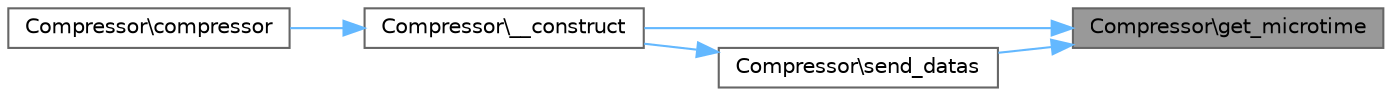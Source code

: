 digraph "Compressor\get_microtime"
{
 // LATEX_PDF_SIZE
  bgcolor="transparent";
  edge [fontname=Helvetica,fontsize=10,labelfontname=Helvetica,labelfontsize=10];
  node [fontname=Helvetica,fontsize=10,shape=box,height=0.2,width=0.4];
  rankdir="RL";
  Node1 [id="Node000001",label="Compressor\\get_microtime",height=0.2,width=0.4,color="gray40", fillcolor="grey60", style="filled", fontcolor="black",tooltip=" "];
  Node1 -> Node2 [id="edge1_Node000001_Node000002",dir="back",color="steelblue1",style="solid",tooltip=" "];
  Node2 [id="Node000002",label="Compressor\\__construct",height=0.2,width=0.4,color="grey40", fillcolor="white", style="filled",URL="$class_compressor.html#ac47387c1eb9c18a0136c4e3968fb7856",tooltip=" "];
  Node2 -> Node3 [id="edge2_Node000002_Node000003",dir="back",color="steelblue1",style="solid",tooltip=" "];
  Node3 [id="Node000003",label="Compressor\\compressor",height=0.2,width=0.4,color="grey40", fillcolor="white", style="filled",URL="$class_compressor.html#a9d586ba7c1b1090b0b959217b42e227f",tooltip=" "];
  Node1 -> Node4 [id="edge3_Node000001_Node000004",dir="back",color="steelblue1",style="solid",tooltip=" "];
  Node4 [id="Node000004",label="Compressor\\send_datas",height=0.2,width=0.4,color="grey40", fillcolor="white", style="filled",URL="$class_compressor.html#ac02ce678d861d0d2be67d9455a1ee26e",tooltip=" "];
  Node4 -> Node2 [id="edge4_Node000004_Node000002",dir="back",color="steelblue1",style="solid",tooltip=" "];
}

